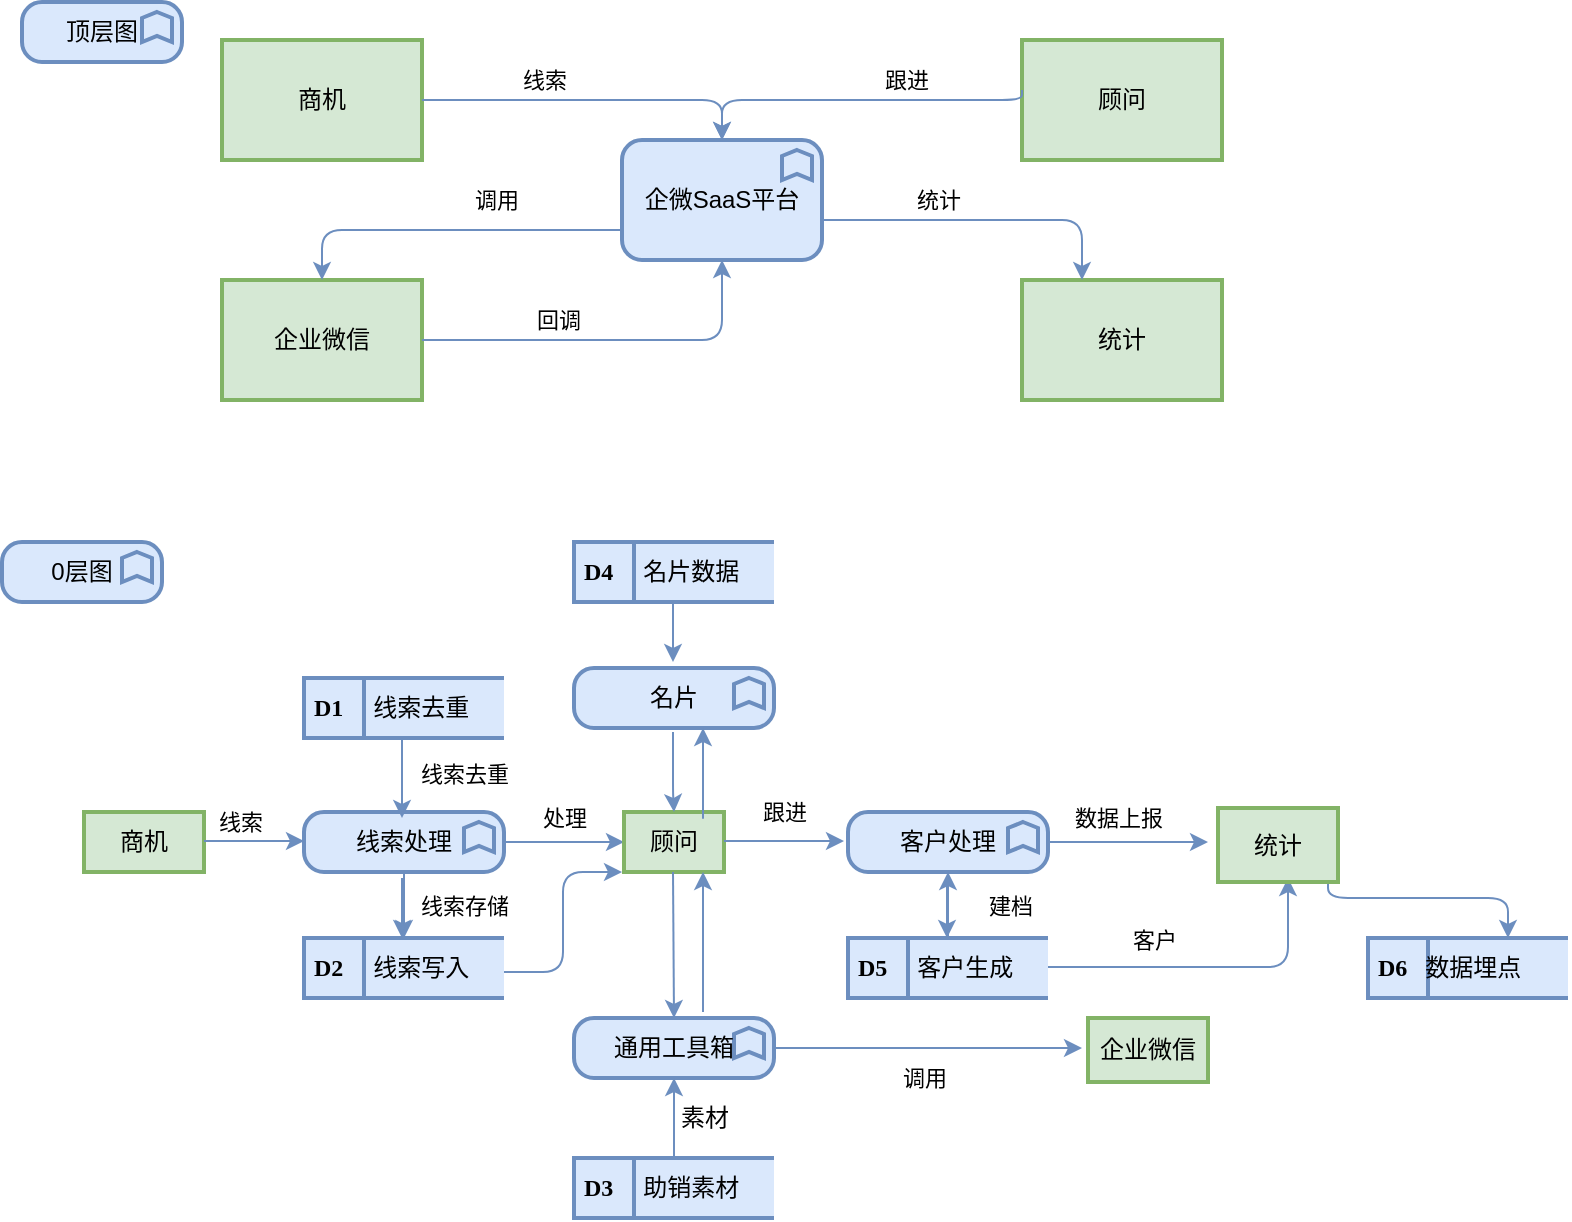 <mxfile version="14.8.2" type="github">
  <diagram id="5qUsNoTYx4360dhOBtTz" name="第 1 页">
    <mxGraphModel dx="3026" dy="826" grid="1" gridSize="10" guides="1" tooltips="1" connect="1" arrows="1" fold="1" page="1" pageScale="1" pageWidth="1600" pageHeight="1200" math="0" shadow="0">
      <root>
        <mxCell id="0" />
        <mxCell id="1" parent="0" />
        <mxCell id="9D2oN5hNdUksZDmOTmMl-14" value="企微SaaS平台" style="html=1;outlineConnect=0;whiteSpace=wrap;fillColor=#dae8fc;strokeColor=#6c8ebf;shape=mxgraph.archimate3.application;appType=func;archiType=rounded;strokeWidth=2;" vertex="1" parent="1">
          <mxGeometry x="310" y="79" width="100" height="60" as="geometry" />
        </mxCell>
        <mxCell id="9D2oN5hNdUksZDmOTmMl-15" value="商机" style="rounded=0;whiteSpace=wrap;html=1;fontFamily=Verdana;align=center;fillColor=#d5e8d4;strokeColor=#82b366;strokeWidth=2;" vertex="1" parent="1">
          <mxGeometry x="110" y="29" width="100" height="60" as="geometry" />
        </mxCell>
        <mxCell id="9D2oN5hNdUksZDmOTmMl-16" value="顾问" style="rounded=0;whiteSpace=wrap;html=1;fontFamily=Verdana;align=center;fillColor=#d5e8d4;strokeColor=#82b366;strokeWidth=2;" vertex="1" parent="1">
          <mxGeometry x="510" y="29" width="100" height="60" as="geometry" />
        </mxCell>
        <mxCell id="9D2oN5hNdUksZDmOTmMl-17" value="企业微信" style="rounded=0;whiteSpace=wrap;html=1;fontFamily=Verdana;align=center;fillColor=#d5e8d4;strokeColor=#82b366;strokeWidth=2;" vertex="1" parent="1">
          <mxGeometry x="110" y="149" width="100" height="60" as="geometry" />
        </mxCell>
        <mxCell id="9D2oN5hNdUksZDmOTmMl-18" value="统计" style="rounded=0;whiteSpace=wrap;html=1;fontFamily=Verdana;align=center;fillColor=#d5e8d4;strokeColor=#82b366;strokeWidth=2;" vertex="1" parent="1">
          <mxGeometry x="510" y="149" width="100" height="60" as="geometry" />
        </mxCell>
        <mxCell id="9D2oN5hNdUksZDmOTmMl-37" value="" style="edgeStyle=segmentEdgeStyle;endArrow=classic;html=1;strokeColor=#6C8EBF;entryX=0.5;entryY=0;entryDx=0;entryDy=0;entryPerimeter=0;" edge="1" parent="1" target="9D2oN5hNdUksZDmOTmMl-14">
          <mxGeometry width="50" height="50" relative="1" as="geometry">
            <mxPoint x="210" y="59" as="sourcePoint" />
            <mxPoint x="260" y="9" as="targetPoint" />
          </mxGeometry>
        </mxCell>
        <mxCell id="9D2oN5hNdUksZDmOTmMl-38" value="线索" style="edgeLabel;html=1;align=center;verticalAlign=middle;resizable=0;points=[];" vertex="1" connectable="0" parent="9D2oN5hNdUksZDmOTmMl-37">
          <mxGeometry x="-0.282" y="3" relative="1" as="geometry">
            <mxPoint y="-7" as="offset" />
          </mxGeometry>
        </mxCell>
        <mxCell id="9D2oN5hNdUksZDmOTmMl-39" value="" style="edgeStyle=segmentEdgeStyle;endArrow=classic;html=1;strokeColor=#6C8EBF;entryX=0.5;entryY=1;entryDx=0;entryDy=0;entryPerimeter=0;" edge="1" parent="1" target="9D2oN5hNdUksZDmOTmMl-14">
          <mxGeometry width="50" height="50" relative="1" as="geometry">
            <mxPoint x="210" y="179" as="sourcePoint" />
            <mxPoint x="360" y="199" as="targetPoint" />
          </mxGeometry>
        </mxCell>
        <mxCell id="9D2oN5hNdUksZDmOTmMl-40" value="回调" style="edgeLabel;html=1;align=center;verticalAlign=middle;resizable=0;points=[];" vertex="1" connectable="0" parent="9D2oN5hNdUksZDmOTmMl-39">
          <mxGeometry x="-0.282" y="3" relative="1" as="geometry">
            <mxPoint y="-7" as="offset" />
          </mxGeometry>
        </mxCell>
        <mxCell id="9D2oN5hNdUksZDmOTmMl-41" value="" style="edgeStyle=segmentEdgeStyle;endArrow=classic;html=1;strokeColor=#6C8EBF;exitX=0;exitY=0.75;exitDx=0;exitDy=0;exitPerimeter=0;" edge="1" parent="1" source="9D2oN5hNdUksZDmOTmMl-14">
          <mxGeometry width="50" height="50" relative="1" as="geometry">
            <mxPoint x="220" y="129" as="sourcePoint" />
            <mxPoint x="160" y="149" as="targetPoint" />
          </mxGeometry>
        </mxCell>
        <mxCell id="9D2oN5hNdUksZDmOTmMl-42" value="调用" style="edgeLabel;html=1;align=center;verticalAlign=middle;resizable=0;points=[];" vertex="1" connectable="0" parent="9D2oN5hNdUksZDmOTmMl-41">
          <mxGeometry x="-0.282" y="3" relative="1" as="geometry">
            <mxPoint y="-18" as="offset" />
          </mxGeometry>
        </mxCell>
        <mxCell id="9D2oN5hNdUksZDmOTmMl-43" value="" style="edgeStyle=segmentEdgeStyle;endArrow=classic;html=1;strokeColor=#6C8EBF;exitX=0;exitY=0.75;exitDx=0;exitDy=0;exitPerimeter=0;" edge="1" parent="1">
          <mxGeometry width="50" height="50" relative="1" as="geometry">
            <mxPoint x="510" y="54" as="sourcePoint" />
            <mxPoint x="360" y="79" as="targetPoint" />
            <Array as="points">
              <mxPoint x="510" y="59" />
              <mxPoint x="360" y="59" />
            </Array>
          </mxGeometry>
        </mxCell>
        <mxCell id="9D2oN5hNdUksZDmOTmMl-44" value="跟进" style="edgeLabel;html=1;align=center;verticalAlign=middle;resizable=0;points=[];" vertex="1" connectable="0" parent="9D2oN5hNdUksZDmOTmMl-43">
          <mxGeometry x="-0.282" y="3" relative="1" as="geometry">
            <mxPoint y="-13" as="offset" />
          </mxGeometry>
        </mxCell>
        <mxCell id="9D2oN5hNdUksZDmOTmMl-45" value="" style="edgeStyle=segmentEdgeStyle;endArrow=classic;html=1;strokeColor=#6C8EBF;" edge="1" parent="1">
          <mxGeometry width="50" height="50" relative="1" as="geometry">
            <mxPoint x="410" y="119" as="sourcePoint" />
            <mxPoint x="540" y="149" as="targetPoint" />
          </mxGeometry>
        </mxCell>
        <mxCell id="9D2oN5hNdUksZDmOTmMl-46" value="统计" style="edgeLabel;html=1;align=center;verticalAlign=middle;resizable=0;points=[];" vertex="1" connectable="0" parent="9D2oN5hNdUksZDmOTmMl-45">
          <mxGeometry x="-0.282" y="3" relative="1" as="geometry">
            <mxPoint y="-7" as="offset" />
          </mxGeometry>
        </mxCell>
        <mxCell id="9D2oN5hNdUksZDmOTmMl-47" value="顶层图" style="html=1;outlineConnect=0;whiteSpace=wrap;fillColor=#dae8fc;strokeColor=#6c8ebf;shape=mxgraph.archimate3.application;appType=func;archiType=rounded;strokeWidth=2;" vertex="1" parent="1">
          <mxGeometry x="10" y="10" width="80" height="30" as="geometry" />
        </mxCell>
        <mxCell id="9D2oN5hNdUksZDmOTmMl-49" value="商机" style="rounded=0;whiteSpace=wrap;html=1;fontFamily=Verdana;align=center;fillColor=#d5e8d4;strokeColor=#82b366;strokeWidth=2;" vertex="1" parent="1">
          <mxGeometry x="41" y="415" width="60" height="30" as="geometry" />
        </mxCell>
        <mxCell id="9D2oN5hNdUksZDmOTmMl-67" value="" style="edgeStyle=orthogonalEdgeStyle;rounded=0;orthogonalLoop=1;jettySize=auto;html=1;strokeColor=#6C8EBF;" edge="1" parent="1" source="9D2oN5hNdUksZDmOTmMl-55">
          <mxGeometry relative="1" as="geometry">
            <mxPoint x="311" y="430" as="targetPoint" />
          </mxGeometry>
        </mxCell>
        <mxCell id="9D2oN5hNdUksZDmOTmMl-88" value="处理" style="edgeLabel;html=1;align=center;verticalAlign=middle;resizable=0;points=[];" vertex="1" connectable="0" parent="9D2oN5hNdUksZDmOTmMl-67">
          <mxGeometry x="-0.133" y="2" relative="1" as="geometry">
            <mxPoint x="4" y="-10" as="offset" />
          </mxGeometry>
        </mxCell>
        <mxCell id="9D2oN5hNdUksZDmOTmMl-70" value="" style="edgeStyle=orthogonalEdgeStyle;rounded=0;orthogonalLoop=1;jettySize=auto;html=1;strokeColor=#6C8EBF;" edge="1" parent="1" source="9D2oN5hNdUksZDmOTmMl-55" target="9D2oN5hNdUksZDmOTmMl-62">
          <mxGeometry relative="1" as="geometry" />
        </mxCell>
        <mxCell id="9D2oN5hNdUksZDmOTmMl-55" value="线索处理" style="html=1;outlineConnect=0;whiteSpace=wrap;fillColor=#dae8fc;strokeColor=#6c8ebf;shape=mxgraph.archimate3.application;appType=func;archiType=rounded;strokeWidth=2;" vertex="1" parent="1">
          <mxGeometry x="151" y="415" width="100" height="30" as="geometry" />
        </mxCell>
        <mxCell id="9D2oN5hNdUksZDmOTmMl-56" value="" style="edgeStyle=segmentEdgeStyle;endArrow=classic;html=1;strokeColor=#6C8EBF;" edge="1" parent="1">
          <mxGeometry width="50" height="50" relative="1" as="geometry">
            <mxPoint x="101" y="429.5" as="sourcePoint" />
            <mxPoint x="151" y="430" as="targetPoint" />
          </mxGeometry>
        </mxCell>
        <mxCell id="9D2oN5hNdUksZDmOTmMl-57" value="线索" style="edgeLabel;html=1;align=center;verticalAlign=middle;resizable=0;points=[];" vertex="1" connectable="0" parent="9D2oN5hNdUksZDmOTmMl-56">
          <mxGeometry x="-0.282" y="3" relative="1" as="geometry">
            <mxPoint y="-7" as="offset" />
          </mxGeometry>
        </mxCell>
        <mxCell id="9D2oN5hNdUksZDmOTmMl-59" value="&lt;font size=&quot;1&quot;&gt;&lt;b style=&quot;font-size: 12px&quot;&gt;D1&lt;/b&gt;&lt;/font&gt;&amp;nbsp; &amp;nbsp; &amp;nbsp;线索去重" style="html=1;dashed=0;whitespace=wrap;shape=mxgraph.dfd.dataStoreID;align=left;spacingLeft=3;points=[[0,0],[0.5,0],[1,0],[0,0.5],[1,0.5],[0,1],[0.5,1],[1,1]];strokeWidth=2;fontFamily=Verdana;fillColor=#dae8fc;strokeColor=#6c8ebf;" vertex="1" parent="1">
          <mxGeometry x="151" y="348" width="100" height="30" as="geometry" />
        </mxCell>
        <mxCell id="9D2oN5hNdUksZDmOTmMl-60" value="" style="edgeStyle=segmentEdgeStyle;endArrow=classic;html=1;strokeColor=#6C8EBF;" edge="1" parent="1">
          <mxGeometry width="50" height="50" relative="1" as="geometry">
            <mxPoint x="200" y="378" as="sourcePoint" />
            <mxPoint x="200" y="418" as="targetPoint" />
          </mxGeometry>
        </mxCell>
        <mxCell id="9D2oN5hNdUksZDmOTmMl-61" value="线索去重" style="edgeLabel;html=1;align=center;verticalAlign=middle;resizable=0;points=[];" vertex="1" connectable="0" parent="9D2oN5hNdUksZDmOTmMl-60">
          <mxGeometry x="-0.282" y="3" relative="1" as="geometry">
            <mxPoint x="28" y="3" as="offset" />
          </mxGeometry>
        </mxCell>
        <mxCell id="9D2oN5hNdUksZDmOTmMl-62" value="&lt;font size=&quot;1&quot;&gt;&lt;b style=&quot;font-size: 12px&quot;&gt;D2&lt;/b&gt;&lt;/font&gt;&amp;nbsp; &amp;nbsp; &amp;nbsp;线索写入" style="html=1;dashed=0;whitespace=wrap;shape=mxgraph.dfd.dataStoreID;align=left;spacingLeft=3;points=[[0,0],[0.5,0],[1,0],[0,0.5],[1,0.5],[0,1],[0.5,1],[1,1]];strokeWidth=2;fontFamily=Verdana;fillColor=#dae8fc;strokeColor=#6c8ebf;" vertex="1" parent="1">
          <mxGeometry x="151" y="478" width="100" height="30" as="geometry" />
        </mxCell>
        <mxCell id="9D2oN5hNdUksZDmOTmMl-64" value="" style="edgeStyle=segmentEdgeStyle;endArrow=classic;html=1;strokeColor=#6C8EBF;" edge="1" parent="1">
          <mxGeometry width="50" height="50" relative="1" as="geometry">
            <mxPoint x="200" y="448" as="sourcePoint" />
            <mxPoint x="200" y="478" as="targetPoint" />
            <Array as="points">
              <mxPoint x="200" y="478" />
              <mxPoint x="200" y="478" />
            </Array>
          </mxGeometry>
        </mxCell>
        <mxCell id="9D2oN5hNdUksZDmOTmMl-65" value="线索存储" style="edgeLabel;html=1;align=center;verticalAlign=middle;resizable=0;points=[];" vertex="1" connectable="0" parent="9D2oN5hNdUksZDmOTmMl-64">
          <mxGeometry x="-0.282" y="3" relative="1" as="geometry">
            <mxPoint x="28" y="3" as="offset" />
          </mxGeometry>
        </mxCell>
        <mxCell id="9D2oN5hNdUksZDmOTmMl-75" value="" style="edgeStyle=orthogonalEdgeStyle;rounded=0;orthogonalLoop=1;jettySize=auto;html=1;strokeColor=#6C8EBF;" edge="1" parent="1" source="9D2oN5hNdUksZDmOTmMl-66">
          <mxGeometry relative="1" as="geometry">
            <mxPoint x="603" y="430" as="targetPoint" />
          </mxGeometry>
        </mxCell>
        <mxCell id="9D2oN5hNdUksZDmOTmMl-76" value="数据上报" style="edgeLabel;html=1;align=center;verticalAlign=middle;resizable=0;points=[];" vertex="1" connectable="0" parent="9D2oN5hNdUksZDmOTmMl-75">
          <mxGeometry x="-0.125" relative="1" as="geometry">
            <mxPoint y="-12" as="offset" />
          </mxGeometry>
        </mxCell>
        <mxCell id="9D2oN5hNdUksZDmOTmMl-66" value="客户处理" style="html=1;outlineConnect=0;whiteSpace=wrap;fillColor=#dae8fc;strokeColor=#6c8ebf;shape=mxgraph.archimate3.application;appType=func;archiType=rounded;strokeWidth=2;" vertex="1" parent="1">
          <mxGeometry x="423" y="415" width="100" height="30" as="geometry" />
        </mxCell>
        <mxCell id="9D2oN5hNdUksZDmOTmMl-95" value="" style="edgeStyle=orthogonalEdgeStyle;rounded=0;orthogonalLoop=1;jettySize=auto;html=1;strokeColor=#6C8EBF;" edge="1" parent="1" source="9D2oN5hNdUksZDmOTmMl-69" target="9D2oN5hNdUksZDmOTmMl-66">
          <mxGeometry relative="1" as="geometry" />
        </mxCell>
        <mxCell id="9D2oN5hNdUksZDmOTmMl-69" value="&lt;font size=&quot;1&quot;&gt;&lt;b style=&quot;font-size: 12px&quot;&gt;D5&lt;/b&gt;&lt;/font&gt;&amp;nbsp; &amp;nbsp; &amp;nbsp;客户生成" style="html=1;dashed=0;whitespace=wrap;shape=mxgraph.dfd.dataStoreID;align=left;spacingLeft=3;points=[[0,0],[0.5,0],[1,0],[0,0.5],[1,0.5],[0,1],[0.5,1],[1,1]];strokeWidth=2;fontFamily=Verdana;fillColor=#dae8fc;strokeColor=#6c8ebf;" vertex="1" parent="1">
          <mxGeometry x="423" y="478" width="100" height="30" as="geometry" />
        </mxCell>
        <mxCell id="9D2oN5hNdUksZDmOTmMl-71" value="" style="edgeStyle=segmentEdgeStyle;endArrow=classic;html=1;strokeColor=#6C8EBF;" edge="1" parent="1">
          <mxGeometry width="50" height="50" relative="1" as="geometry">
            <mxPoint x="472.5" y="448" as="sourcePoint" />
            <mxPoint x="472.5" y="478" as="targetPoint" />
            <Array as="points">
              <mxPoint x="472.5" y="478" />
              <mxPoint x="472.5" y="478" />
            </Array>
          </mxGeometry>
        </mxCell>
        <mxCell id="9D2oN5hNdUksZDmOTmMl-72" value="建档" style="edgeLabel;html=1;align=center;verticalAlign=middle;resizable=0;points=[];" vertex="1" connectable="0" parent="9D2oN5hNdUksZDmOTmMl-71">
          <mxGeometry x="-0.282" y="3" relative="1" as="geometry">
            <mxPoint x="28" y="3" as="offset" />
          </mxGeometry>
        </mxCell>
        <mxCell id="9D2oN5hNdUksZDmOTmMl-77" value="" style="edgeStyle=segmentEdgeStyle;endArrow=classic;html=1;strokeColor=#6C8EBF;" edge="1" parent="1">
          <mxGeometry width="50" height="50" relative="1" as="geometry">
            <mxPoint x="523" y="492.5" as="sourcePoint" />
            <mxPoint x="643" y="448" as="targetPoint" />
            <Array as="points">
              <mxPoint x="603" y="492.5" />
              <mxPoint x="603" y="492.5" />
            </Array>
          </mxGeometry>
        </mxCell>
        <mxCell id="9D2oN5hNdUksZDmOTmMl-79" value="客户" style="edgeLabel;html=1;align=center;verticalAlign=middle;resizable=0;points=[];" vertex="1" connectable="0" parent="9D2oN5hNdUksZDmOTmMl-77">
          <mxGeometry x="-0.356" y="1" relative="1" as="geometry">
            <mxPoint y="-13" as="offset" />
          </mxGeometry>
        </mxCell>
        <mxCell id="9D2oN5hNdUksZDmOTmMl-80" value="&lt;font size=&quot;1&quot;&gt;&lt;b style=&quot;font-size: 12px&quot;&gt;D6&lt;/b&gt;&lt;/font&gt;&amp;nbsp; &amp;nbsp;数据埋点" style="html=1;dashed=0;whitespace=wrap;shape=mxgraph.dfd.dataStoreID;align=left;spacingLeft=3;points=[[0,0],[0.5,0],[1,0],[0,0.5],[1,0.5],[0,1],[0.5,1],[1,1]];strokeWidth=2;fontFamily=Verdana;fillColor=#dae8fc;strokeColor=#6c8ebf;" vertex="1" parent="1">
          <mxGeometry x="683" y="478" width="100" height="30" as="geometry" />
        </mxCell>
        <mxCell id="9D2oN5hNdUksZDmOTmMl-83" value="" style="edgeStyle=segmentEdgeStyle;endArrow=classic;html=1;strokeColor=#6C8EBF;" edge="1" parent="1">
          <mxGeometry width="50" height="50" relative="1" as="geometry">
            <mxPoint x="663" y="448" as="sourcePoint" />
            <mxPoint x="753" y="478" as="targetPoint" />
            <Array as="points">
              <mxPoint x="663" y="458" />
              <mxPoint x="753" y="458" />
            </Array>
          </mxGeometry>
        </mxCell>
        <mxCell id="9D2oN5hNdUksZDmOTmMl-85" value="顾问" style="rounded=0;whiteSpace=wrap;html=1;fontFamily=Verdana;align=center;fillColor=#d5e8d4;strokeColor=#82b366;strokeWidth=2;" vertex="1" parent="1">
          <mxGeometry x="311" y="415" width="50" height="30" as="geometry" />
        </mxCell>
        <mxCell id="9D2oN5hNdUksZDmOTmMl-86" value="跟进" style="edgeLabel;html=1;align=center;verticalAlign=middle;resizable=0;points=[];" vertex="1" connectable="0" parent="1">
          <mxGeometry x="391" y="415" as="geometry" />
        </mxCell>
        <mxCell id="9D2oN5hNdUksZDmOTmMl-87" value="" style="edgeStyle=orthogonalEdgeStyle;rounded=0;orthogonalLoop=1;jettySize=auto;html=1;strokeColor=#6C8EBF;" edge="1" parent="1">
          <mxGeometry relative="1" as="geometry">
            <mxPoint x="361" y="429.5" as="sourcePoint" />
            <mxPoint x="421" y="429.5" as="targetPoint" />
          </mxGeometry>
        </mxCell>
        <mxCell id="9D2oN5hNdUksZDmOTmMl-118" style="edgeStyle=orthogonalEdgeStyle;rounded=0;orthogonalLoop=1;jettySize=auto;html=1;exitX=1;exitY=0.5;exitDx=0;exitDy=0;exitPerimeter=0;strokeColor=#6C8EBF;" edge="1" parent="1" source="9D2oN5hNdUksZDmOTmMl-90">
          <mxGeometry relative="1" as="geometry">
            <mxPoint x="540" y="533" as="targetPoint" />
          </mxGeometry>
        </mxCell>
        <mxCell id="9D2oN5hNdUksZDmOTmMl-119" value="调用" style="edgeLabel;html=1;align=center;verticalAlign=middle;resizable=0;points=[];" vertex="1" connectable="0" parent="9D2oN5hNdUksZDmOTmMl-118">
          <mxGeometry x="-0.026" y="-1" relative="1" as="geometry">
            <mxPoint y="14" as="offset" />
          </mxGeometry>
        </mxCell>
        <mxCell id="9D2oN5hNdUksZDmOTmMl-90" value="通用工具箱" style="html=1;outlineConnect=0;whiteSpace=wrap;fillColor=#dae8fc;strokeColor=#6c8ebf;shape=mxgraph.archimate3.application;appType=func;archiType=rounded;strokeWidth=2;" vertex="1" parent="1">
          <mxGeometry x="286" y="518" width="100" height="30" as="geometry" />
        </mxCell>
        <mxCell id="9D2oN5hNdUksZDmOTmMl-91" value="" style="edgeStyle=orthogonalEdgeStyle;rounded=0;orthogonalLoop=1;jettySize=auto;html=1;strokeColor=#6C8EBF;entryX=0.5;entryY=0;entryDx=0;entryDy=0;entryPerimeter=0;" edge="1" parent="1" target="9D2oN5hNdUksZDmOTmMl-90">
          <mxGeometry relative="1" as="geometry">
            <mxPoint x="335.5" y="445" as="sourcePoint" />
            <mxPoint x="335.5" y="515" as="targetPoint" />
          </mxGeometry>
        </mxCell>
        <mxCell id="9D2oN5hNdUksZDmOTmMl-93" value="名片" style="html=1;outlineConnect=0;whiteSpace=wrap;fillColor=#dae8fc;strokeColor=#6c8ebf;shape=mxgraph.archimate3.application;appType=func;archiType=rounded;strokeWidth=2;" vertex="1" parent="1">
          <mxGeometry x="286" y="343" width="100" height="30" as="geometry" />
        </mxCell>
        <mxCell id="9D2oN5hNdUksZDmOTmMl-94" value="&lt;font size=&quot;1&quot;&gt;&lt;b style=&quot;font-size: 12px&quot;&gt;D3&lt;/b&gt;&lt;/font&gt;&amp;nbsp; &amp;nbsp; &amp;nbsp;助销素材" style="html=1;dashed=0;whitespace=wrap;shape=mxgraph.dfd.dataStoreID;align=left;spacingLeft=3;points=[[0,0],[0.5,0],[1,0],[0,0.5],[1,0.5],[0,1],[0.5,1],[1,1]];strokeWidth=2;fontFamily=Verdana;fillColor=#dae8fc;strokeColor=#6c8ebf;" vertex="1" parent="1">
          <mxGeometry x="286" y="588" width="100" height="30" as="geometry" />
        </mxCell>
        <mxCell id="9D2oN5hNdUksZDmOTmMl-96" value="" style="edgeStyle=segmentEdgeStyle;endArrow=classic;html=1;strokeColor=#6C8EBF;" edge="1" parent="1">
          <mxGeometry width="50" height="50" relative="1" as="geometry">
            <mxPoint x="336" y="588" as="sourcePoint" />
            <mxPoint x="335.5" y="548" as="targetPoint" />
            <Array as="points">
              <mxPoint x="335.5" y="548" />
              <mxPoint x="335.5" y="548" />
            </Array>
          </mxGeometry>
        </mxCell>
        <mxCell id="9D2oN5hNdUksZDmOTmMl-98" value="素材" style="text;html=1;align=center;verticalAlign=middle;resizable=0;points=[];autosize=1;strokeColor=none;" vertex="1" parent="1">
          <mxGeometry x="331" y="558" width="40" height="20" as="geometry" />
        </mxCell>
        <mxCell id="9D2oN5hNdUksZDmOTmMl-100" value="" style="edgeStyle=segmentEdgeStyle;endArrow=classic;html=1;strokeColor=#6C8EBF;" edge="1" parent="1">
          <mxGeometry width="50" height="50" relative="1" as="geometry">
            <mxPoint x="350.5" y="515" as="sourcePoint" />
            <mxPoint x="350.5" y="445" as="targetPoint" />
          </mxGeometry>
        </mxCell>
        <mxCell id="9D2oN5hNdUksZDmOTmMl-101" value="&lt;font size=&quot;1&quot;&gt;&lt;b style=&quot;font-size: 12px&quot;&gt;D4&lt;/b&gt;&lt;/font&gt;&amp;nbsp; &amp;nbsp; &amp;nbsp;名片数据" style="html=1;dashed=0;whitespace=wrap;shape=mxgraph.dfd.dataStoreID;align=left;spacingLeft=3;points=[[0,0],[0.5,0],[1,0],[0,0.5],[1,0.5],[0,1],[0.5,1],[1,1]];strokeWidth=2;fontFamily=Verdana;fillColor=#dae8fc;strokeColor=#6c8ebf;" vertex="1" parent="1">
          <mxGeometry x="286" y="280" width="100" height="30" as="geometry" />
        </mxCell>
        <mxCell id="9D2oN5hNdUksZDmOTmMl-103" value="" style="edgeStyle=segmentEdgeStyle;endArrow=classic;html=1;strokeColor=#6C8EBF;" edge="1" parent="1">
          <mxGeometry width="50" height="50" relative="1" as="geometry">
            <mxPoint x="335.5" y="310" as="sourcePoint" />
            <mxPoint x="335.5" y="340" as="targetPoint" />
            <Array as="points">
              <mxPoint x="335.5" y="340" />
              <mxPoint x="335.5" y="340" />
            </Array>
          </mxGeometry>
        </mxCell>
        <mxCell id="9D2oN5hNdUksZDmOTmMl-104" value="" style="edgeStyle=segmentEdgeStyle;endArrow=classic;html=1;strokeColor=#6C8EBF;" edge="1" parent="1">
          <mxGeometry width="50" height="50" relative="1" as="geometry">
            <mxPoint x="335.5" y="375" as="sourcePoint" />
            <mxPoint x="336" y="415" as="targetPoint" />
            <Array as="points">
              <mxPoint x="335.5" y="405" />
              <mxPoint x="335.5" y="405" />
            </Array>
          </mxGeometry>
        </mxCell>
        <mxCell id="9D2oN5hNdUksZDmOTmMl-106" value="" style="edgeStyle=segmentEdgeStyle;endArrow=classic;html=1;strokeColor=#6C8EBF;" edge="1" parent="1">
          <mxGeometry width="50" height="50" relative="1" as="geometry">
            <mxPoint x="350.5" y="393" as="sourcePoint" />
            <mxPoint x="350.5" y="373" as="targetPoint" />
            <Array as="points">
              <mxPoint x="350.5" y="423" />
              <mxPoint x="350.5" y="423" />
            </Array>
          </mxGeometry>
        </mxCell>
        <mxCell id="9D2oN5hNdUksZDmOTmMl-107" value="0层图" style="html=1;outlineConnect=0;whiteSpace=wrap;fillColor=#dae8fc;strokeColor=#6c8ebf;shape=mxgraph.archimate3.application;appType=func;archiType=rounded;strokeWidth=2;" vertex="1" parent="1">
          <mxGeometry y="280" width="80" height="30" as="geometry" />
        </mxCell>
        <mxCell id="9D2oN5hNdUksZDmOTmMl-110" value="" style="edgeStyle=elbowEdgeStyle;elbow=horizontal;endArrow=classic;html=1;strokeColor=#6C8EBF;" edge="1" parent="1">
          <mxGeometry width="50" height="50" relative="1" as="geometry">
            <mxPoint x="251" y="495" as="sourcePoint" />
            <mxPoint x="310" y="445" as="targetPoint" />
          </mxGeometry>
        </mxCell>
        <mxCell id="9D2oN5hNdUksZDmOTmMl-117" value="企业微信" style="rounded=0;whiteSpace=wrap;html=1;fontFamily=Verdana;align=center;fillColor=#d5e8d4;strokeColor=#82b366;strokeWidth=2;" vertex="1" parent="1">
          <mxGeometry x="543" y="518" width="60" height="32" as="geometry" />
        </mxCell>
        <mxCell id="9D2oN5hNdUksZDmOTmMl-120" value="统计" style="rounded=0;whiteSpace=wrap;html=1;fontFamily=Verdana;align=center;fillColor=#d5e8d4;strokeColor=#82b366;strokeWidth=2;" vertex="1" parent="1">
          <mxGeometry x="608" y="413" width="60" height="37" as="geometry" />
        </mxCell>
      </root>
    </mxGraphModel>
  </diagram>
</mxfile>
